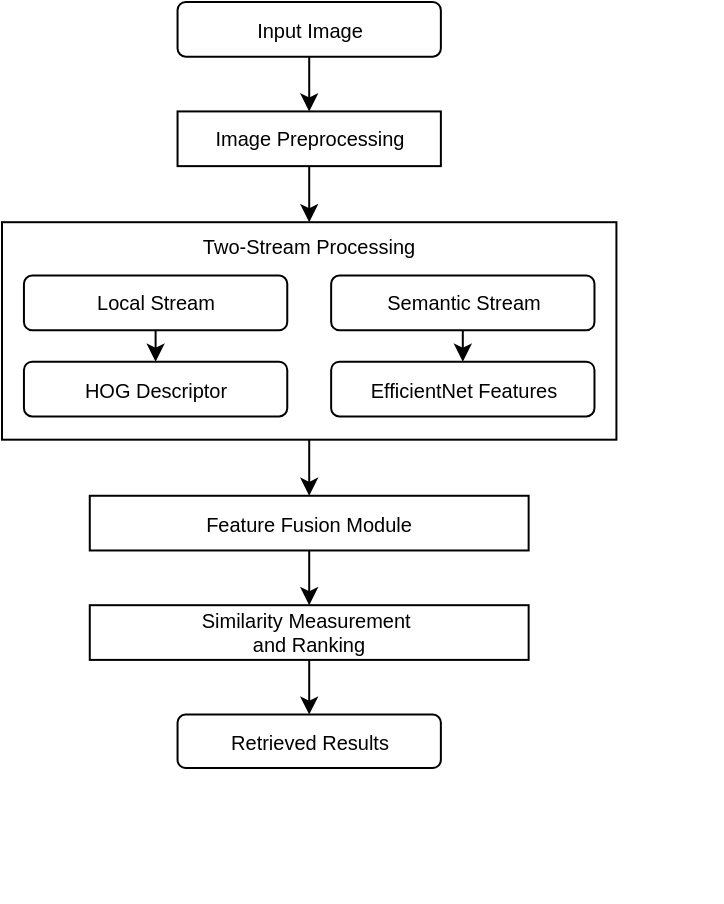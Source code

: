 <mxfile version="26.1.0">
  <diagram name="CBIR System Architecture" id="S-0bKFMH3jOqiqkQE8cs">
    <mxGraphModel dx="1002" dy="531" grid="1" gridSize="10" guides="1" tooltips="1" connect="1" arrows="1" fold="1" page="1" pageScale="1" pageWidth="827" pageHeight="1169" math="0" shadow="0">
      <root>
        <mxCell id="0" />
        <mxCell id="1" parent="0" />
        <mxCell id="0YmC3L3jLY-4lqqq2FHN-2" value="" style="group;fontSize=10;strokeWidth=1;" vertex="1" connectable="0" parent="1">
          <mxGeometry x="480" y="290" width="360" height="450" as="geometry" />
        </mxCell>
        <mxCell id="2SeL0Gn1fTy4U4uI-d4s-10" style="edgeStyle=orthogonalEdgeStyle;rounded=0;orthogonalLoop=1;jettySize=auto;html=1;exitX=0.5;exitY=1;exitDx=0;exitDy=0;entryX=0.5;entryY=0;entryDx=0;entryDy=0;strokeWidth=1;fontStyle=0;fontSize=10;" parent="0YmC3L3jLY-4lqqq2FHN-2" source="Cbja1di_zOioqlzYBnRs-15" target="Cbja1di_zOioqlzYBnRs-16" edge="1">
          <mxGeometry relative="1" as="geometry" />
        </mxCell>
        <mxCell id="Cbja1di_zOioqlzYBnRs-15" value="&lt;span style=&quot;text-wrap-mode: nowrap;&quot;&gt;Two-Stream Processing&lt;/span&gt;" style="rounded=0;whiteSpace=wrap;html=1;verticalAlign=top;fontStyle=0;fontSize=10;strokeWidth=1;" parent="0YmC3L3jLY-4lqqq2FHN-2" vertex="1">
          <mxGeometry y="110.106" width="307.21" height="108.739" as="geometry" />
        </mxCell>
        <mxCell id="2SeL0Gn1fTy4U4uI-d4s-12" style="edgeStyle=orthogonalEdgeStyle;rounded=0;orthogonalLoop=1;jettySize=auto;html=1;exitX=0.5;exitY=1;exitDx=0;exitDy=0;entryX=0.5;entryY=0;entryDx=0;entryDy=0;strokeWidth=1;fontStyle=0;fontSize=10;" parent="0YmC3L3jLY-4lqqq2FHN-2" source="Cbja1di_zOioqlzYBnRs-1" target="Cbja1di_zOioqlzYBnRs-2" edge="1">
          <mxGeometry relative="1" as="geometry" />
        </mxCell>
        <mxCell id="Cbja1di_zOioqlzYBnRs-1" value="Input Image" style="rounded=1;whiteSpace=wrap;html=1;fontStyle=0;fontSize=10;strokeWidth=1;" parent="0YmC3L3jLY-4lqqq2FHN-2" vertex="1">
          <mxGeometry x="87.774" width="131.661" height="27.356" as="geometry" />
        </mxCell>
        <mxCell id="2SeL0Gn1fTy4U4uI-d4s-11" style="edgeStyle=orthogonalEdgeStyle;rounded=0;orthogonalLoop=1;jettySize=auto;html=1;exitX=0.5;exitY=1;exitDx=0;exitDy=0;entryX=0.5;entryY=0;entryDx=0;entryDy=0;strokeWidth=1;fontStyle=0;fontSize=10;" parent="0YmC3L3jLY-4lqqq2FHN-2" source="Cbja1di_zOioqlzYBnRs-2" target="Cbja1di_zOioqlzYBnRs-15" edge="1">
          <mxGeometry relative="1" as="geometry" />
        </mxCell>
        <mxCell id="Cbja1di_zOioqlzYBnRs-2" value="Image Preprocessing" style="rounded=0;whiteSpace=wrap;html=1;fontStyle=0;fontSize=10;strokeWidth=1;" parent="0YmC3L3jLY-4lqqq2FHN-2" vertex="1">
          <mxGeometry x="87.774" y="54.711" width="131.661" height="27.356" as="geometry" />
        </mxCell>
        <mxCell id="2SeL0Gn1fTy4U4uI-d4s-5" style="edgeStyle=orthogonalEdgeStyle;rounded=0;orthogonalLoop=1;jettySize=auto;html=1;exitX=0.5;exitY=1;exitDx=0;exitDy=0;entryX=0.5;entryY=0;entryDx=0;entryDy=0;strokeWidth=1;fontStyle=0;fontSize=10;" parent="0YmC3L3jLY-4lqqq2FHN-2" source="Cbja1di_zOioqlzYBnRs-4" target="Cbja1di_zOioqlzYBnRs-6" edge="1">
          <mxGeometry relative="1" as="geometry" />
        </mxCell>
        <mxCell id="Cbja1di_zOioqlzYBnRs-4" value="Local Stream" style="rounded=1;whiteSpace=wrap;html=1;fontStyle=0;fontSize=10;strokeWidth=1;" parent="0YmC3L3jLY-4lqqq2FHN-2" vertex="1">
          <mxGeometry x="10.972" y="136.778" width="131.661" height="27.356" as="geometry" />
        </mxCell>
        <mxCell id="2SeL0Gn1fTy4U4uI-d4s-6" style="edgeStyle=orthogonalEdgeStyle;rounded=0;orthogonalLoop=1;jettySize=auto;html=1;exitX=0.5;exitY=1;exitDx=0;exitDy=0;entryX=0.5;entryY=0;entryDx=0;entryDy=0;strokeWidth=1;fontStyle=0;fontSize=10;" parent="0YmC3L3jLY-4lqqq2FHN-2" source="Cbja1di_zOioqlzYBnRs-5" target="Cbja1di_zOioqlzYBnRs-7" edge="1">
          <mxGeometry relative="1" as="geometry" />
        </mxCell>
        <mxCell id="Cbja1di_zOioqlzYBnRs-5" value="Semantic Stream" style="rounded=1;whiteSpace=wrap;html=1;fontStyle=0;fontSize=10;strokeWidth=1;" parent="0YmC3L3jLY-4lqqq2FHN-2" vertex="1">
          <mxGeometry x="164.577" y="136.778" width="131.661" height="27.356" as="geometry" />
        </mxCell>
        <mxCell id="Cbja1di_zOioqlzYBnRs-6" value="HOG Descriptor" style="rounded=1;whiteSpace=wrap;html=1;fontStyle=0;fontSize=10;strokeWidth=1;" parent="0YmC3L3jLY-4lqqq2FHN-2" vertex="1">
          <mxGeometry x="10.972" y="179.863" width="131.661" height="27.356" as="geometry" />
        </mxCell>
        <mxCell id="Cbja1di_zOioqlzYBnRs-7" value="EfficientNet Features" style="rounded=1;whiteSpace=wrap;html=1;fontStyle=0;fontSize=10;strokeWidth=1;" parent="0YmC3L3jLY-4lqqq2FHN-2" vertex="1">
          <mxGeometry x="164.577" y="179.863" width="131.661" height="27.356" as="geometry" />
        </mxCell>
        <mxCell id="Cbja1di_zOioqlzYBnRs-12" value="Retrieved Results" style="rounded=1;whiteSpace=wrap;html=1;fontStyle=0;fontSize=10;strokeWidth=1;" parent="0YmC3L3jLY-4lqqq2FHN-2" vertex="1">
          <mxGeometry x="87.774" y="356.307" width="131.661" height="26.672" as="geometry" />
        </mxCell>
        <mxCell id="2SeL0Gn1fTy4U4uI-d4s-9" style="edgeStyle=orthogonalEdgeStyle;rounded=0;orthogonalLoop=1;jettySize=auto;html=1;exitX=0.5;exitY=1;exitDx=0;exitDy=0;entryX=0.5;entryY=0;entryDx=0;entryDy=0;strokeWidth=1;fontStyle=0;fontSize=10;" parent="0YmC3L3jLY-4lqqq2FHN-2" source="Cbja1di_zOioqlzYBnRs-16" target="Cbja1di_zOioqlzYBnRs-17" edge="1">
          <mxGeometry relative="1" as="geometry" />
        </mxCell>
        <mxCell id="Cbja1di_zOioqlzYBnRs-16" value="&lt;span style=&quot;text-wrap-mode: nowrap;&quot;&gt;Feature Fusion Module&lt;/span&gt;" style="rounded=0;whiteSpace=wrap;html=1;fontStyle=0;fontSize=10;strokeWidth=1;" parent="0YmC3L3jLY-4lqqq2FHN-2" vertex="1">
          <mxGeometry x="43.887" y="246.884" width="219.436" height="27.356" as="geometry" />
        </mxCell>
        <mxCell id="2SeL0Gn1fTy4U4uI-d4s-8" style="edgeStyle=orthogonalEdgeStyle;rounded=0;orthogonalLoop=1;jettySize=auto;html=1;exitX=0.5;exitY=1;exitDx=0;exitDy=0;entryX=0.5;entryY=0;entryDx=0;entryDy=0;strokeWidth=1;fontStyle=0;fontSize=10;" parent="0YmC3L3jLY-4lqqq2FHN-2" source="Cbja1di_zOioqlzYBnRs-17" target="Cbja1di_zOioqlzYBnRs-12" edge="1">
          <mxGeometry relative="1" as="geometry" />
        </mxCell>
        <mxCell id="Cbja1di_zOioqlzYBnRs-17" value="&lt;span style=&quot;text-wrap-mode: nowrap;&quot;&gt;Similarity Measurement&amp;nbsp;&lt;/span&gt;&lt;div&gt;&lt;span style=&quot;text-wrap-mode: nowrap;&quot;&gt;and Ranking&lt;/span&gt;&lt;/div&gt;" style="rounded=0;whiteSpace=wrap;html=1;fontStyle=0;fontSize=10;align=center;strokeWidth=1;" parent="0YmC3L3jLY-4lqqq2FHN-2" vertex="1">
          <mxGeometry x="43.887" y="301.596" width="219.436" height="27.356" as="geometry" />
        </mxCell>
      </root>
    </mxGraphModel>
  </diagram>
</mxfile>
